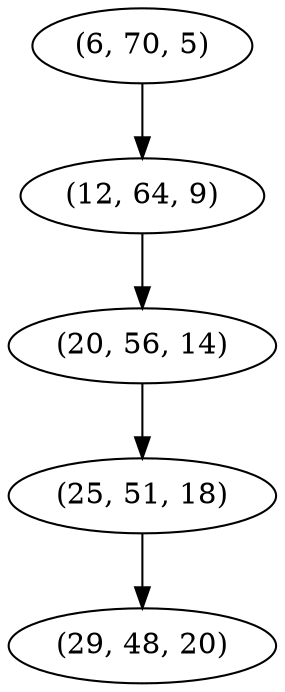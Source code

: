 digraph tree {
    "(6, 70, 5)";
    "(12, 64, 9)";
    "(20, 56, 14)";
    "(25, 51, 18)";
    "(29, 48, 20)";
    "(6, 70, 5)" -> "(12, 64, 9)";
    "(12, 64, 9)" -> "(20, 56, 14)";
    "(20, 56, 14)" -> "(25, 51, 18)";
    "(25, 51, 18)" -> "(29, 48, 20)";
}
